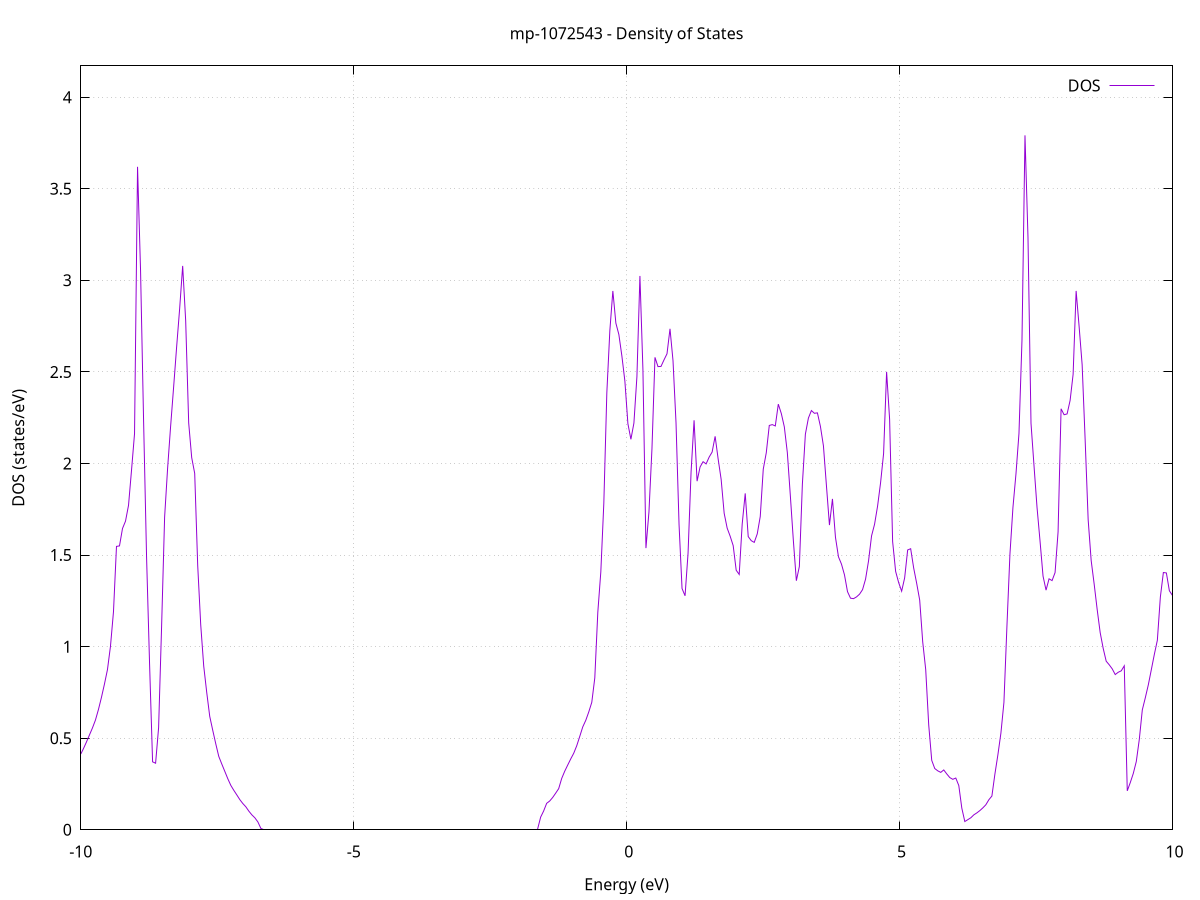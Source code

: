 set title 'mp-1072543 - Density of States'
set xlabel 'Energy (eV)'
set ylabel 'DOS (states/eV)'
set grid
set xrange [-10:10]
set yrange [0:4.171]
set xzeroaxis lt -1
set terminal png size 800,600
set output 'mp-1072543_dos_gnuplot.png'
plot '-' using 1:2 with lines title 'DOS'
-49.081400 0.000000
-49.026300 0.000000
-48.971200 0.000000
-48.916100 0.000000
-48.861000 0.000000
-48.805900 0.000000
-48.750800 0.000000
-48.695700 0.000000
-48.640600 0.000000
-48.585400 0.000000
-48.530300 0.000000
-48.475200 0.000000
-48.420100 0.000000
-48.365000 0.000000
-48.309900 0.000000
-48.254800 0.000000
-48.199700 0.000000
-48.144600 0.000000
-48.089400 0.000000
-48.034300 0.000000
-47.979200 0.000000
-47.924100 0.000000
-47.869000 0.000000
-47.813900 0.000000
-47.758800 0.000000
-47.703700 0.000000
-47.648500 0.000000
-47.593400 0.000000
-47.538300 0.000000
-47.483200 0.000000
-47.428100 0.000000
-47.373000 0.000000
-47.317900 0.000000
-47.262800 0.000000
-47.207700 0.000000
-47.152500 0.000000
-47.097400 0.000000
-47.042300 0.000000
-46.987200 0.000000
-46.932100 0.000000
-46.877000 0.000000
-46.821900 0.000000
-46.766800 0.000000
-46.711700 0.000000
-46.656500 0.000000
-46.601400 0.000000
-46.546300 0.000000
-46.491200 0.000000
-46.436100 0.000000
-46.381000 0.000000
-46.325900 0.000000
-46.270800 0.000000
-46.215700 0.000000
-46.160500 0.000000
-46.105400 0.000000
-46.050300 0.000000
-45.995200 0.000000
-45.940100 0.000000
-45.885000 0.000000
-45.829900 0.000000
-45.774800 0.000000
-45.719600 0.000000
-45.664500 0.000000
-45.609400 0.000000
-45.554300 0.000000
-45.499200 0.000000
-45.444100 0.000000
-45.389000 0.000000
-45.333900 0.000000
-45.278800 0.000000
-45.223600 0.000000
-45.168500 0.000000
-45.113400 0.000000
-45.058300 0.000000
-45.003200 0.000000
-44.948100 0.000000
-44.893000 0.000000
-44.837900 0.000000
-44.782800 0.000000
-44.727600 0.000000
-44.672500 0.000000
-44.617400 0.000000
-44.562300 0.000000
-44.507200 0.000000
-44.452100 0.000000
-44.397000 0.000000
-44.341900 0.000000
-44.286800 0.000000
-44.231600 0.000000
-44.176500 0.000000
-44.121400 0.000000
-44.066300 7.388000
-44.011200 0.000000
-43.956100 0.000000
-43.901000 0.000000
-43.845900 0.000000
-43.790700 0.000000
-43.735600 0.000000
-43.680500 0.000000
-43.625400 0.000000
-43.570300 0.000000
-43.515200 0.000000
-43.460100 0.000000
-43.405000 0.000000
-43.349900 0.000000
-43.294700 0.000000
-43.239600 0.000000
-43.184500 0.000000
-43.129400 0.000000
-43.074300 0.000000
-43.019200 0.000000
-42.964100 0.000000
-42.909000 0.000000
-42.853900 0.000000
-42.798700 0.000000
-42.743600 0.000000
-42.688500 0.000000
-42.633400 0.000000
-42.578300 0.000000
-42.523200 0.000000
-42.468100 0.000000
-42.413000 0.000000
-42.357800 0.000000
-42.302700 0.000000
-42.247600 0.000000
-42.192500 0.000000
-42.137400 0.000000
-42.082300 0.000000
-42.027200 0.000000
-41.972100 0.000000
-41.917000 0.000000
-41.861800 0.000000
-41.806700 0.000000
-41.751600 0.000000
-41.696500 0.000000
-41.641400 0.000000
-41.586300 0.000000
-41.531200 0.000000
-41.476100 0.000000
-41.421000 0.000000
-41.365800 0.000000
-41.310700 0.000000
-41.255600 0.000000
-41.200500 0.000000
-41.145400 0.000000
-41.090300 0.000000
-41.035200 0.000000
-40.980100 0.000000
-40.925000 0.000000
-40.869800 0.000000
-40.814700 0.000000
-40.759600 0.000000
-40.704500 0.000000
-40.649400 0.000000
-40.594300 0.000000
-40.539200 0.000000
-40.484100 0.000000
-40.428900 0.000000
-40.373800 0.000000
-40.318700 0.000000
-40.263600 0.000000
-40.208500 0.000000
-40.153400 0.000000
-40.098300 0.000000
-40.043200 0.000000
-39.988100 0.000000
-39.932900 0.000000
-39.877800 0.000000
-39.822700 0.000000
-39.767600 0.000000
-39.712500 0.000000
-39.657400 0.000000
-39.602300 0.000000
-39.547200 0.000000
-39.492100 0.000000
-39.436900 0.000000
-39.381800 0.000000
-39.326700 0.000000
-39.271600 0.000000
-39.216500 0.000000
-39.161400 0.000000
-39.106300 0.000000
-39.051200 0.000000
-38.996100 0.000000
-38.940900 0.000000
-38.885800 0.000000
-38.830700 0.000000
-38.775600 0.000000
-38.720500 0.000000
-38.665400 0.000000
-38.610300 0.000000
-38.555200 0.000000
-38.500000 0.000000
-38.444900 0.000000
-38.389800 0.000000
-38.334700 0.000000
-38.279600 0.000000
-38.224500 0.000000
-38.169400 0.000000
-38.114300 0.000000
-38.059200 0.000000
-38.004000 0.000000
-37.948900 0.000000
-37.893800 0.000000
-37.838700 0.000000
-37.783600 0.000000
-37.728500 0.000000
-37.673400 0.000000
-37.618300 0.000000
-37.563200 0.000000
-37.508000 0.000000
-37.452900 0.000000
-37.397800 0.000000
-37.342700 0.000000
-37.287600 0.000000
-37.232500 0.000000
-37.177400 0.000000
-37.122300 0.000000
-37.067100 0.000000
-37.012000 0.000000
-36.956900 0.000000
-36.901800 0.000000
-36.846700 0.000000
-36.791600 0.000000
-36.736500 0.000000
-36.681400 0.000000
-36.626300 0.000000
-36.571100 0.000000
-36.516000 0.000000
-36.460900 0.000000
-36.405800 0.000000
-36.350700 0.000000
-36.295600 0.000000
-36.240500 0.000000
-36.185400 0.000000
-36.130300 0.000000
-36.075100 0.000000
-36.020000 0.000000
-35.964900 0.000000
-35.909800 0.000000
-35.854700 0.000000
-35.799600 0.000000
-35.744500 0.000000
-35.689400 0.000000
-35.634300 0.000000
-35.579100 0.000000
-35.524000 0.000000
-35.468900 0.000000
-35.413800 0.000000
-35.358700 0.000000
-35.303600 0.000000
-35.248500 0.000000
-35.193400 0.000000
-35.138200 0.000000
-35.083100 0.000000
-35.028000 0.000000
-34.972900 0.000000
-34.917800 0.000000
-34.862700 0.000000
-34.807600 0.000000
-34.752500 0.000000
-34.697400 0.000000
-34.642200 0.000000
-34.587100 0.000000
-34.532000 0.000000
-34.476900 0.000000
-34.421800 0.000000
-34.366700 0.000000
-34.311600 0.000000
-34.256500 0.000000
-34.201400 0.000000
-34.146200 0.000000
-34.091100 0.000000
-34.036000 0.000000
-33.980900 0.000000
-33.925800 0.000000
-33.870700 0.000000
-33.815600 0.000000
-33.760500 0.000000
-33.705400 0.000000
-33.650200 0.000000
-33.595100 0.000000
-33.540000 0.000000
-33.484900 0.000000
-33.429800 0.000000
-33.374700 0.000000
-33.319600 0.000000
-33.264500 0.000000
-33.209300 0.000000
-33.154200 0.000000
-33.099100 0.000000
-33.044000 0.000000
-32.988900 0.000000
-32.933800 0.000000
-32.878700 0.000000
-32.823600 0.000000
-32.768500 0.000000
-32.713300 0.000000
-32.658200 0.000000
-32.603100 0.000000
-32.548000 0.000000
-32.492900 0.000000
-32.437800 0.000000
-32.382700 0.000000
-32.327600 0.000000
-32.272500 0.000000
-32.217300 0.000000
-32.162200 0.000000
-32.107100 0.000000
-32.052000 0.000000
-31.996900 0.000000
-31.941800 0.000000
-31.886700 0.000000
-31.831600 0.000000
-31.776400 0.000000
-31.721300 0.000000
-31.666200 0.000000
-31.611100 0.000000
-31.556000 0.000000
-31.500900 0.000000
-31.445800 0.000000
-31.390700 0.000000
-31.335600 0.000000
-31.280400 0.000000
-31.225300 0.000000
-31.170200 0.000000
-31.115100 0.000000
-31.060000 0.000000
-31.004900 0.000000
-30.949800 0.000000
-30.894700 0.000000
-30.839600 0.000000
-30.784400 0.000000
-30.729300 0.000000
-30.674200 0.000000
-30.619100 0.000000
-30.564000 0.000000
-30.508900 0.000000
-30.453800 0.000000
-30.398700 0.000000
-30.343600 0.000000
-30.288400 0.000000
-30.233300 0.000000
-30.178200 0.000000
-30.123100 0.000000
-30.068000 0.000000
-30.012900 0.000000
-29.957800 0.000000
-29.902700 0.000000
-29.847500 0.000000
-29.792400 0.000000
-29.737300 0.000000
-29.682200 0.000000
-29.627100 0.000000
-29.572000 0.000000
-29.516900 0.000000
-29.461800 0.000000
-29.406700 0.000000
-29.351500 0.000000
-29.296400 0.000000
-29.241300 0.000000
-29.186200 0.000000
-29.131100 0.000000
-29.076000 0.000000
-29.020900 0.000000
-28.965800 0.000000
-28.910700 0.000000
-28.855500 0.000000
-28.800400 0.000000
-28.745300 0.000000
-28.690200 0.000000
-28.635100 0.000000
-28.580000 0.000000
-28.524900 0.000000
-28.469800 0.000000
-28.414600 0.000000
-28.359500 0.000000
-28.304400 0.000000
-28.249300 0.000000
-28.194200 0.000000
-28.139100 0.000000
-28.084000 0.000000
-28.028900 0.000000
-27.973800 0.000000
-27.918600 0.000000
-27.863500 0.000000
-27.808400 0.000000
-27.753300 0.000000
-27.698200 0.000000
-27.643100 0.000000
-27.588000 0.000000
-27.532900 0.000000
-27.477800 0.000000
-27.422600 0.000000
-27.367500 0.000000
-27.312400 0.000000
-27.257300 0.000000
-27.202200 0.000000
-27.147100 0.000000
-27.092000 0.000000
-27.036900 0.000000
-26.981800 0.000000
-26.926600 0.000000
-26.871500 0.000000
-26.816400 0.000000
-26.761300 0.000000
-26.706200 0.000000
-26.651100 0.000000
-26.596000 0.000000
-26.540900 0.000000
-26.485700 0.000000
-26.430600 0.000000
-26.375500 0.000000
-26.320400 0.000000
-26.265300 0.000000
-26.210200 0.000000
-26.155100 0.000000
-26.100000 0.000000
-26.044900 0.000000
-25.989700 0.000000
-25.934600 0.000000
-25.879500 0.000000
-25.824400 0.000000
-25.769300 0.000000
-25.714200 0.000000
-25.659100 0.000000
-25.604000 0.000000
-25.548900 0.000000
-25.493700 0.000000
-25.438600 0.000000
-25.383500 0.000000
-25.328400 0.000000
-25.273300 0.000000
-25.218200 0.000000
-25.163100 0.000000
-25.108000 0.000000
-25.052900 0.000000
-24.997700 0.000000
-24.942600 0.000000
-24.887500 0.000000
-24.832400 0.000000
-24.777300 0.000000
-24.722200 0.000000
-24.667100 0.000000
-24.612000 0.000000
-24.556800 0.000000
-24.501700 0.000000
-24.446600 0.000000
-24.391500 0.000000
-24.336400 0.000000
-24.281300 0.000000
-24.226200 0.000000
-24.171100 0.000000
-24.116000 0.000000
-24.060800 0.000000
-24.005700 0.000000
-23.950600 0.000000
-23.895500 0.000000
-23.840400 0.000000
-23.785300 0.000000
-23.730200 0.000000
-23.675100 0.000000
-23.620000 0.000000
-23.564800 0.000000
-23.509700 0.000000
-23.454600 0.000000
-23.399500 0.000000
-23.344400 0.000000
-23.289300 0.000000
-23.234200 0.000000
-23.179100 0.000000
-23.123900 0.000000
-23.068800 0.000000
-23.013700 0.000000
-22.958600 0.000000
-22.903500 0.000000
-22.848400 0.000000
-22.793300 0.000000
-22.738200 0.000000
-22.683100 0.000000
-22.627900 0.000000
-22.572800 0.000000
-22.517700 0.000000
-22.462600 9.758400
-22.407500 12.719800
-22.352400 7.199900
-22.297300 9.758100
-22.242200 9.653900
-22.187100 13.351200
-22.131900 42.294900
-22.076800 14.031900
-22.021700 0.000000
-21.966600 0.000000
-21.911500 0.000000
-21.856400 0.000000
-21.801300 0.000000
-21.746200 0.000000
-21.691100 0.000000
-21.635900 0.000000
-21.580800 0.000000
-21.525700 0.000000
-21.470600 0.000000
-21.415500 0.000000
-21.360400 0.000000
-21.305300 0.000000
-21.250200 0.000000
-21.195000 0.000000
-21.139900 0.000000
-21.084800 0.000000
-21.029700 0.000000
-20.974600 0.000000
-20.919500 0.000000
-20.864400 0.000000
-20.809300 0.000000
-20.754200 0.000000
-20.699000 0.000000
-20.643900 0.000000
-20.588800 0.000000
-20.533700 0.000000
-20.478600 0.000000
-20.423500 0.000000
-20.368400 0.000000
-20.313300 0.000000
-20.258200 0.000000
-20.203000 0.000000
-20.147900 0.000000
-20.092800 0.000000
-20.037700 0.000000
-19.982600 0.000000
-19.927500 0.000000
-19.872400 0.000000
-19.817300 0.000000
-19.762200 0.000000
-19.707000 0.000000
-19.651900 0.000000
-19.596800 0.000000
-19.541700 0.000000
-19.486600 0.000000
-19.431500 0.000000
-19.376400 0.000000
-19.321300 0.000000
-19.266100 0.000000
-19.211000 0.000000
-19.155900 0.000000
-19.100800 0.000000
-19.045700 0.000000
-18.990600 0.000000
-18.935500 0.000000
-18.880400 0.000000
-18.825300 0.000000
-18.770100 0.000000
-18.715000 0.000000
-18.659900 0.000000
-18.604800 0.000000
-18.549700 0.000000
-18.494600 0.000000
-18.439500 0.000000
-18.384400 0.000000
-18.329300 0.000000
-18.274100 0.000000
-18.219000 0.000000
-18.163900 0.000000
-18.108800 0.000000
-18.053700 0.000000
-17.998600 0.000000
-17.943500 0.000000
-17.888400 0.000000
-17.833200 0.000000
-17.778100 0.000000
-17.723000 0.000000
-17.667900 0.000000
-17.612800 0.000000
-17.557700 0.000000
-17.502600 0.000000
-17.447500 0.000000
-17.392400 0.000000
-17.337200 0.000000
-17.282100 0.000000
-17.227000 0.000000
-17.171900 0.000000
-17.116800 0.000000
-17.061700 0.000000
-17.006600 0.000000
-16.951500 0.000000
-16.896400 0.000000
-16.841200 0.000000
-16.786100 0.000000
-16.731000 0.000000
-16.675900 0.000000
-16.620800 0.000000
-16.565700 0.000000
-16.510600 0.000000
-16.455500 0.000000
-16.400400 0.000000
-16.345200 0.000000
-16.290100 0.000000
-16.235000 0.000000
-16.179900 0.000000
-16.124800 0.000000
-16.069700 0.000000
-16.014600 0.000000
-15.959500 0.000000
-15.904300 0.000000
-15.849200 0.000000
-15.794100 0.000000
-15.739000 0.000000
-15.683900 0.000000
-15.628800 0.000000
-15.573700 0.000000
-15.518600 0.000000
-15.463500 0.000000
-15.408300 0.000000
-15.353200 0.000000
-15.298100 0.000000
-15.243000 0.000000
-15.187900 0.000000
-15.132800 0.000000
-15.077700 0.000000
-15.022600 0.000000
-14.967500 0.000000
-14.912300 0.000000
-14.857200 0.000000
-14.802100 0.000000
-14.747000 0.000000
-14.691900 0.000000
-14.636800 0.000000
-14.581700 0.000000
-14.526600 0.000000
-14.471500 0.000000
-14.416300 0.000000
-14.361200 0.000000
-14.306100 0.000000
-14.251000 0.000000
-14.195900 0.000000
-14.140800 0.000000
-14.085700 0.000000
-14.030600 0.000000
-13.975400 0.000000
-13.920300 0.000000
-13.865200 0.000000
-13.810100 0.000000
-13.755000 0.000000
-13.699900 0.000000
-13.644800 0.000000
-13.589700 0.000000
-13.534600 0.000000
-13.479400 0.000000
-13.424300 0.000000
-13.369200 0.000000
-13.314100 0.000000
-13.259000 0.000000
-13.203900 0.000000
-13.148800 0.000000
-13.093700 0.000000
-13.038600 0.000000
-12.983400 0.000000
-12.928300 0.000000
-12.873200 0.000000
-12.818100 0.000000
-12.763000 0.000000
-12.707900 0.000000
-12.652800 0.000000
-12.597700 0.000000
-12.542500 0.000000
-12.487400 0.000000
-12.432300 0.000000
-12.377200 0.000000
-12.322100 0.000000
-12.267000 0.000000
-12.211900 0.000000
-12.156800 0.000000
-12.101700 0.000000
-12.046500 0.000000
-11.991400 0.000000
-11.936300 0.000000
-11.881200 0.000000
-11.826100 0.000000
-11.771000 0.000000
-11.715900 0.000000
-11.660800 0.000000
-11.605700 0.000000
-11.550500 0.000000
-11.495400 0.000000
-11.440300 0.000000
-11.385200 0.000000
-11.330100 0.000000
-11.275000 0.000000
-11.219900 0.000000
-11.164800 0.000000
-11.109700 0.000000
-11.054500 0.000000
-10.999400 0.000000
-10.944300 0.000000
-10.889200 0.000000
-10.834100 0.008800
-10.779000 0.076500
-10.723900 0.096200
-10.668800 0.132400
-10.613600 0.148700
-10.558500 0.170900
-10.503400 0.195000
-10.448300 0.218100
-10.393200 0.238900
-10.338100 0.258900
-10.283000 0.280300
-10.227900 0.305100
-10.172800 0.331800
-10.117600 0.357200
-10.062500 0.382200
-10.007400 0.409200
-9.952300 0.442300
-9.897200 0.478600
-9.842100 0.517100
-9.787000 0.555500
-9.731900 0.598700
-9.676800 0.656400
-9.621600 0.722800
-9.566500 0.795600
-9.511400 0.874700
-9.456300 1.001800
-9.401200 1.190200
-9.346100 1.547300
-9.291000 1.550000
-9.235900 1.645100
-9.180800 1.685100
-9.125600 1.771600
-9.070500 1.963600
-9.015400 2.162900
-8.960300 3.620000
-8.905200 3.054500
-8.850100 2.240100
-8.795000 1.488800
-8.739900 0.904600
-8.684700 0.371000
-8.629600 0.363400
-8.574500 0.557600
-8.519400 1.112700
-8.464300 1.707200
-8.409200 1.975600
-8.354100 2.204100
-8.299000 2.418300
-8.243900 2.637400
-8.188700 2.846300
-8.133600 3.079000
-8.078500 2.779600
-8.023400 2.221600
-7.968300 2.032200
-7.913200 1.946000
-7.858100 1.443200
-7.803000 1.119600
-7.747900 0.893800
-7.692700 0.749400
-7.637600 0.619100
-7.582500 0.542900
-7.527400 0.469700
-7.472300 0.400700
-7.417200 0.359200
-7.362100 0.319200
-7.307000 0.278900
-7.251800 0.242500
-7.196700 0.215400
-7.141600 0.190300
-7.086500 0.164600
-7.031400 0.143300
-6.976300 0.125400
-6.921200 0.101700
-6.866100 0.081500
-6.811000 0.065400
-6.755800 0.042800
-6.700700 0.007200
-6.645600 0.000000
-6.590500 0.000000
-6.535400 0.000000
-6.480300 0.000000
-6.425200 0.000000
-6.370100 0.000000
-6.315000 0.000000
-6.259800 0.000000
-6.204700 0.000000
-6.149600 0.000000
-6.094500 0.000000
-6.039400 0.000000
-5.984300 0.000000
-5.929200 0.000000
-5.874100 0.000000
-5.819000 0.000000
-5.763800 0.000000
-5.708700 0.000000
-5.653600 0.000000
-5.598500 0.000000
-5.543400 0.000000
-5.488300 0.000000
-5.433200 0.000000
-5.378100 0.000000
-5.322900 0.000000
-5.267800 0.000000
-5.212700 0.000000
-5.157600 0.000000
-5.102500 0.000000
-5.047400 0.000000
-4.992300 0.000000
-4.937200 0.000000
-4.882100 0.000000
-4.826900 0.000000
-4.771800 0.000000
-4.716700 0.000000
-4.661600 0.000000
-4.606500 0.000000
-4.551400 0.000000
-4.496300 0.000000
-4.441200 0.000000
-4.386100 0.000000
-4.330900 0.000000
-4.275800 0.000000
-4.220700 0.000000
-4.165600 0.000000
-4.110500 0.000000
-4.055400 0.000000
-4.000300 0.000000
-3.945200 0.000000
-3.890100 0.000000
-3.834900 0.000000
-3.779800 0.000000
-3.724700 0.000000
-3.669600 0.000000
-3.614500 0.000000
-3.559400 0.000000
-3.504300 0.000000
-3.449200 0.000000
-3.394000 0.000000
-3.338900 0.000000
-3.283800 0.000000
-3.228700 0.000000
-3.173600 0.000000
-3.118500 0.000000
-3.063400 0.000000
-3.008300 0.000000
-2.953200 0.000000
-2.898000 0.000000
-2.842900 0.000000
-2.787800 0.000000
-2.732700 0.000000
-2.677600 0.000000
-2.622500 0.000000
-2.567400 0.000000
-2.512300 0.000000
-2.457200 0.000000
-2.402000 0.000000
-2.346900 0.000000
-2.291800 0.000000
-2.236700 0.000000
-2.181600 0.000000
-2.126500 0.000000
-2.071400 0.000000
-2.016300 0.000000
-1.961100 0.000000
-1.906000 0.000000
-1.850900 0.000000
-1.795800 0.000000
-1.740700 0.000000
-1.685600 0.000000
-1.630500 0.000000
-1.575400 0.069100
-1.520300 0.102800
-1.465100 0.144500
-1.410000 0.157000
-1.354900 0.176400
-1.299800 0.200100
-1.244700 0.224700
-1.189600 0.280500
-1.134500 0.319700
-1.079400 0.353600
-1.024300 0.386900
-0.969100 0.418100
-0.914000 0.459000
-0.858900 0.510000
-0.803800 0.561800
-0.748700 0.597600
-0.693600 0.643600
-0.638500 0.696100
-0.583400 0.829400
-0.528300 1.187100
-0.473100 1.408600
-0.418000 1.783800
-0.362900 2.386800
-0.307800 2.725000
-0.252700 2.942100
-0.197600 2.766700
-0.142500 2.704200
-0.087400 2.587300
-0.032200 2.449200
0.022900 2.217400
0.078000 2.131900
0.133100 2.220700
0.188200 2.474000
0.243300 3.023900
0.298400 2.510900
0.353500 1.537900
0.408600 1.735100
0.463800 2.080700
0.518900 2.579500
0.574000 2.529000
0.629100 2.529900
0.684200 2.565500
0.739300 2.599000
0.794400 2.735300
0.849500 2.560700
0.904600 2.221800
0.959800 1.668100
1.014900 1.317300
1.070000 1.277500
1.125100 1.510100
1.180200 1.953300
1.235300 2.235900
1.290400 1.903400
1.345500 1.981100
1.400600 2.009800
1.455800 1.997600
1.510900 2.034500
1.566000 2.062400
1.621100 2.148300
1.676200 2.024700
1.731300 1.913300
1.786400 1.728400
1.841500 1.647100
1.896700 1.602700
1.951800 1.551600
2.006900 1.417100
2.062000 1.394100
2.117100 1.669800
2.172200 1.836700
2.227300 1.600800
2.282400 1.578600
2.337500 1.569200
2.392700 1.615700
2.447800 1.710600
2.502900 1.969100
2.558000 2.058400
2.613100 2.207700
2.668200 2.212200
2.723300 2.204900
2.778400 2.324100
2.833500 2.272800
2.888700 2.199900
2.943800 2.059500
2.998900 1.824100
3.054000 1.580100
3.109100 1.359900
3.164200 1.437700
3.219300 1.886700
3.274400 2.159900
3.329600 2.247800
3.384700 2.289000
3.439800 2.274100
3.494900 2.276400
3.550000 2.202400
3.605100 2.096300
3.660200 1.879000
3.715300 1.663700
3.770400 1.806700
3.825600 1.597000
3.880700 1.490400
3.935800 1.450400
3.990900 1.391700
4.046000 1.300200
4.101100 1.264500
4.156200 1.261900
4.211300 1.271500
4.266400 1.286300
4.321600 1.311000
4.376700 1.368400
4.431800 1.468800
4.486900 1.604800
4.542000 1.668400
4.597100 1.767200
4.652200 1.895500
4.707300 2.054200
4.762400 2.500200
4.817600 2.241500
4.872700 1.573900
4.927800 1.410700
4.982900 1.349900
5.038000 1.302700
5.093100 1.375500
5.148200 1.527800
5.203300 1.534600
5.258500 1.429100
5.313600 1.345400
5.368700 1.254000
5.423800 1.026500
5.478900 0.874500
5.534000 0.572300
5.589100 0.379200
5.644200 0.334600
5.699300 0.321900
5.754500 0.313400
5.809600 0.326700
5.864700 0.304900
5.919800 0.285100
5.974900 0.275500
6.030000 0.282500
6.085100 0.241300
6.140200 0.118200
6.195300 0.045000
6.250500 0.055300
6.305600 0.065600
6.360700 0.081600
6.415800 0.092200
6.470900 0.104800
6.526000 0.119700
6.581100 0.136800
6.636200 0.164200
6.691300 0.184100
6.746500 0.303900
6.801600 0.410300
6.856700 0.528200
6.911800 0.695200
6.966900 1.111600
7.022000 1.505000
7.077100 1.760300
7.132200 1.942300
7.187400 2.164000
7.242500 2.672300
7.297600 3.791600
7.352700 3.234100
7.407800 2.219500
7.462900 1.987900
7.518000 1.760700
7.573100 1.577200
7.628200 1.385200
7.683400 1.308400
7.738500 1.370200
7.793600 1.360600
7.848700 1.404300
7.903800 1.626600
7.958900 2.298700
8.014000 2.266200
8.069100 2.270600
8.124200 2.344100
8.179400 2.486700
8.234500 2.942200
8.289600 2.747100
8.344700 2.539100
8.399800 2.129000
8.454900 1.693200
8.510000 1.470500
8.565100 1.341200
8.620300 1.202300
8.675400 1.076200
8.730500 0.990200
8.785600 0.920300
8.840700 0.900900
8.895800 0.878700
8.950900 0.847500
9.006000 0.860100
9.061100 0.867800
9.116300 0.895200
9.171400 0.212600
9.226500 0.257600
9.281600 0.307400
9.336700 0.372600
9.391800 0.493400
9.446900 0.654500
9.502000 0.720800
9.557100 0.791400
9.612300 0.874300
9.667400 0.957700
9.722500 1.034900
9.777600 1.270700
9.832700 1.404600
9.887800 1.402400
9.942900 1.304900
9.998000 1.280200
10.053100 1.250900
10.108300 1.220700
10.163400 1.187000
10.218500 1.164500
10.273600 1.307100
10.328700 1.394300
10.383800 1.517100
10.438900 1.655600
10.494000 1.730300
10.549200 1.805700
10.604300 1.865100
10.659400 2.015600
10.714500 2.012500
10.769600 1.779700
10.824700 1.717500
10.879800 1.674700
10.934900 1.717000
10.990000 1.645500
11.045200 1.654200
11.100300 1.738200
11.155400 1.797600
11.210500 1.828900
11.265600 1.865100
11.320700 1.935500
11.375800 2.029900
11.430900 2.084600
11.486000 2.207200
11.541200 2.292600
11.596300 2.478800
11.651400 2.728100
11.706500 2.784200
11.761600 3.151000
11.816700 3.388900
11.871800 3.444900
11.926900 3.553300
11.982000 3.111100
12.037200 2.650700
12.092300 2.373000
12.147400 2.364400
12.202500 1.980000
12.257600 1.716900
12.312700 1.783400
12.367800 1.641200
12.422900 1.655600
12.478100 1.508400
12.533200 0.922600
12.588300 0.752500
12.643400 0.613600
12.698500 0.606300
12.753600 0.624800
12.808700 0.371200
12.863800 0.156600
12.918900 0.053800
12.974100 0.158800
13.029200 0.382600
13.084300 0.301200
13.139400 0.224900
13.194500 0.227800
13.249600 0.260000
13.304700 0.305700
13.359800 0.336400
13.414900 0.376300
13.470100 0.423700
13.525200 0.469100
13.580300 0.516800
13.635400 0.589000
13.690500 0.700900
13.745600 0.855700
13.800700 0.937400
13.855800 1.040400
13.911000 1.007200
13.966100 0.958300
14.021200 0.984800
14.076300 1.023200
14.131400 0.961100
14.186500 0.939600
14.241600 0.890100
14.296700 0.862400
14.351800 0.823200
14.407000 0.811100
14.462100 0.808000
14.517200 0.802800
14.572300 0.792300
14.627400 0.780700
14.682500 0.777500
14.737600 0.778200
14.792700 0.777800
14.847800 0.773100
14.903000 0.769300
14.958100 0.762500
15.013200 0.757400
15.068300 0.756100
15.123400 0.751100
15.178500 0.739300
15.233600 0.728000
15.288700 0.700500
15.343800 0.637900
15.399000 0.552300
15.454100 0.458600
15.509200 0.426000
15.564300 0.397800
15.619400 0.370600
15.674500 0.348800
15.729600 0.327200
15.784700 0.310500
15.839900 0.269500
15.895000 0.253500
15.950100 0.238100
16.005200 0.224400
16.060300 0.210600
16.115400 0.198600
16.170500 0.197900
16.225600 0.225700
16.280700 0.237900
16.335900 0.212900
16.391000 0.219300
16.446100 0.217200
16.501200 0.223200
16.556300 0.206900
16.611400 0.209200
16.666500 0.240200
16.721600 0.184500
16.776700 0.182200
16.831900 0.200500
16.887000 0.229900
16.942100 0.286000
16.997200 0.615400
17.052300 0.948200
17.107400 0.840000
17.162500 0.799800
17.217600 0.852100
17.272700 0.870100
17.327900 0.862200
17.383000 0.921300
17.438100 0.964000
17.493200 1.028000
17.548300 1.069200
17.603400 1.135600
17.658500 1.223200
17.713600 1.357400
17.768800 1.539300
17.823900 1.902900
17.879000 2.010900
17.934100 2.144900
17.989200 2.175300
18.044300 1.959100
18.099400 1.852500
18.154500 1.738000
18.209600 1.538000
18.264800 1.386900
18.319900 1.160900
18.375000 1.014700
18.430100 0.998600
18.485200 0.903800
18.540300 0.843500
18.595400 0.739000
18.650500 0.605800
18.705600 0.612700
18.760800 0.588600
18.815900 0.591500
18.871000 0.603600
18.926100 0.618200
18.981200 0.628600
19.036300 0.662800
19.091400 0.697200
19.146500 0.736000
19.201700 0.780700
19.256800 0.899600
19.311900 1.035300
19.367000 1.117900
19.422100 1.139000
19.477200 1.160900
19.532300 1.209500
19.587400 1.270900
19.642500 1.312300
19.697700 1.374200
19.752800 1.408600
19.807900 1.438300
19.863000 1.489100
19.918100 1.594100
19.973200 1.750300
20.028300 1.731100
20.083400 1.700200
20.138500 1.716000
20.193700 1.710000
20.248800 1.695100
20.303900 1.696900
20.359000 1.662300
20.414100 1.636900
20.469200 1.612700
20.524300 1.558400
20.579400 1.483500
20.634500 1.346800
20.689700 1.291500
20.744800 1.252000
20.799900 1.240700
20.855000 1.294700
20.910100 1.198600
20.965200 1.058700
21.020300 1.163200
21.075400 1.210000
21.130600 1.181400
21.185700 1.145700
21.240800 1.104500
21.295900 1.087600
21.351000 1.085100
21.406100 1.098400
21.461200 1.113600
21.516300 1.125100
21.571400 1.159100
21.626600 1.203000
21.681700 1.134100
21.736800 1.145900
21.791900 1.183800
21.847000 1.222500
21.902100 1.240400
21.957200 1.250600
22.012300 1.263000
22.067400 1.269900
22.122600 1.289400
22.177700 1.292800
22.232800 1.328600
22.287900 1.517400
22.343000 1.660600
22.398100 1.553700
22.453200 1.538000
22.508300 1.431700
22.563400 1.307900
22.618600 1.355100
22.673700 1.388600
22.728800 1.417300
22.783900 1.432800
22.839000 1.432100
22.894100 1.413400
22.949200 1.377800
23.004300 1.322900
23.059500 1.272100
23.114600 1.299300
23.169700 1.241100
23.224800 1.183900
23.279900 1.130700
23.335000 1.093600
23.390100 1.086300
23.445200 1.102100
23.500300 1.126100
23.555500 1.151200
23.610600 1.215500
23.665700 1.271100
23.720800 1.377500
23.775900 1.500300
23.831000 1.574600
23.886100 1.730400
23.941200 2.159800
23.996300 2.237600
24.051500 2.106900
24.106600 1.886100
24.161700 1.560800
24.216800 1.435500
24.271900 1.335100
24.327000 1.375200
24.382100 1.577100
24.437200 1.644400
24.492400 1.673100
24.547500 1.729600
24.602600 1.697500
24.657700 1.646800
24.712800 1.623200
24.767900 1.642600
24.823000 1.647100
24.878100 1.660300
24.933200 1.713100
24.988400 1.707700
25.043500 1.672100
25.098600 1.630300
25.153700 1.609500
25.208800 1.601500
25.263900 1.601300
25.319000 1.546800
25.374100 1.558600
25.429200 1.572500
25.484400 1.594800
25.539500 1.547600
25.594600 1.552900
25.649700 1.550100
25.704800 1.477000
25.759900 1.395400
25.815000 1.344900
25.870100 1.358500
25.925200 1.215900
25.980400 1.145200
26.035500 1.093100
26.090600 1.060700
26.145700 1.020400
26.200800 0.962000
26.255900 0.917700
26.311000 0.869000
26.366100 0.828100
26.421300 0.787800
26.476400 0.781300
26.531500 0.777700
26.586600 0.775900
26.641700 0.779800
26.696800 0.794600
26.751900 0.785300
26.807000 0.780200
26.862100 0.776400
26.917300 0.784100
26.972400 0.801400
27.027500 0.815600
27.082600 0.838300
27.137700 0.851400
27.192800 0.864000
27.247900 0.867900
27.303000 0.872600
27.358100 0.877100
27.413300 0.884900
27.468400 0.897600
27.523500 0.914500
27.578600 1.234900
27.633700 1.247400
27.688800 1.228800
27.743900 1.201700
27.799000 1.250500
27.854100 1.259900
27.909300 1.214800
27.964400 1.190800
28.019500 1.192700
28.074600 1.207200
28.129700 1.217500
28.184800 1.214800
28.239900 1.205800
28.295000 1.201300
28.350200 1.215900
28.405300 1.293400
28.460400 1.328300
28.515500 1.370700
28.570600 1.284600
28.625700 1.244400
28.680800 1.241200
28.735900 1.280900
28.791000 1.380700
28.846200 1.501600
28.901300 1.584000
28.956400 1.630900
29.011500 1.600500
29.066600 1.527700
29.121700 1.484100
29.176800 1.533800
29.231900 1.669000
29.287000 1.927000
29.342200 2.199900
29.397300 2.325000
29.452400 2.323900
29.507500 2.294600
29.562600 2.489700
29.617700 2.212400
29.672800 2.203100
29.727900 2.005600
29.783100 1.861200
29.838200 1.707100
29.893300 1.501600
29.948400 1.380500
30.003500 1.298800
30.058600 1.237700
30.113700 1.390600
30.168800 1.481600
30.223900 1.659900
30.279100 1.855000
30.334200 2.063400
30.389300 2.120800
30.444400 2.140100
30.499500 2.057800
30.554600 2.134600
30.609700 1.959600
30.664800 1.765600
30.719900 1.716800
30.775100 1.806900
30.830200 1.773600
30.885300 1.750300
30.940400 1.723000
30.995500 1.772700
31.050600 1.796500
31.105700 1.849200
31.160800 1.917800
31.215900 1.969200
31.271100 1.925300
31.326200 1.865300
31.381300 1.731500
31.436400 1.654600
31.491500 1.532700
31.546600 1.448700
31.601700 1.444200
31.656800 1.489100
31.712000 1.435700
31.767100 1.472900
31.822200 1.657200
31.877300 1.657800
31.932400 1.612800
31.987500 1.607100
32.042600 1.619100
32.097700 1.640700
32.152800 1.579200
32.208000 1.542300
32.263100 1.553900
32.318200 1.629400
32.373300 1.841900
32.428400 2.313600
32.483500 2.420000
32.538600 2.417500
32.593700 2.379400
32.648800 2.292200
32.704000 2.538700
32.759100 2.627300
32.814200 2.363300
32.869300 2.089400
32.924400 1.853100
32.979500 1.520400
33.034600 1.293800
33.089700 1.114100
33.144800 0.915600
33.200000 0.958600
33.255100 0.973600
33.310200 1.000700
33.365300 1.033800
33.420400 1.100600
33.475500 1.188800
33.530600 1.232600
33.585700 1.230600
33.640900 1.076900
33.696000 0.900300
33.751100 0.782500
33.806200 0.745800
33.861300 0.730100
33.916400 0.655900
33.971500 0.645800
34.026600 0.654700
34.081700 0.666600
34.136900 0.666300
34.192000 0.689900
34.247100 0.739800
34.302200 0.803900
34.357300 0.865300
34.412400 0.949200
34.467500 1.029100
34.522600 1.079500
34.577700 1.141300
34.632900 1.188500
34.688000 1.209100
34.743100 1.201600
34.798200 1.218000
34.853300 1.307800
34.908400 1.347100
34.963500 1.364300
35.018600 1.341300
35.073800 1.371900
35.128900 1.443800
35.184000 1.472600
35.239100 1.478000
35.294200 1.479100
35.349300 1.513700
35.404400 1.569600
35.459500 1.675800
35.514600 1.831600
35.569800 1.868500
35.624900 1.697900
35.680000 1.649100
35.735100 1.503900
35.790200 1.423000
35.845300 1.322100
35.900400 1.286300
35.955500 1.267100
36.010600 1.289000
36.065800 1.380000
36.120900 1.492700
36.176000 1.618400
36.231100 1.759700
36.286200 1.866500
36.341300 1.907600
36.396400 1.977300
36.451500 1.954000
36.506600 1.855400
36.561800 1.852400
36.616900 1.829900
36.672000 1.808500
36.727100 2.006900
36.782200 1.828600
36.837300 1.806100
36.892400 1.732100
36.947500 1.756000
37.002700 1.648500
37.057800 1.375700
37.112900 1.281600
37.168000 1.301600
37.223100 1.329200
37.278200 1.341800
37.333300 1.392800
37.388400 1.636200
37.443500 1.732900
37.498700 2.028300
37.553800 2.154200
37.608900 2.209100
37.664000 2.311600
37.719100 2.431700
37.774200 2.499400
37.829300 2.509700
37.884400 2.377500
37.939500 2.319100
37.994700 2.329400
38.049800 2.504200
38.104900 2.340700
38.160000 2.225100
38.215100 2.235700
38.270200 2.139000
38.325300 2.001400
38.380400 1.861800
38.435500 1.673600
38.490700 1.545100
38.545800 1.495300
38.600900 1.454600
38.656000 1.467200
38.711100 1.616300
38.766200 1.858700
38.821300 1.978300
38.876400 1.817000
38.931600 1.719900
38.986700 1.879700
39.041800 2.081400
39.096900 2.175300
39.152000 2.238500
39.207100 2.074200
39.262200 1.753100
39.317300 1.642700
39.372400 1.577500
39.427600 1.589100
39.482700 1.490900
39.537800 1.468100
39.592900 1.508800
39.648000 1.575100
39.703100 1.503600
39.758200 1.569200
39.813300 1.582500
39.868400 1.461800
39.923600 1.448800
39.978700 1.507600
40.033800 1.528300
40.088900 1.549600
40.144000 1.585400
40.199100 1.556800
40.254200 1.558100
40.309300 1.601600
40.364500 1.458100
40.419600 1.382100
40.474700 1.357900
40.529800 1.420800
40.584900 1.479000
40.640000 1.589900
40.695100 1.715400
40.750200 1.846700
40.805300 1.997900
40.860500 2.169400
40.915600 2.135100
40.970700 2.014300
41.025800 1.925100
41.080900 1.877800
41.136000 1.899800
41.191100 1.881600
41.246200 1.863100
41.301300 1.877800
41.356500 2.000000
41.411600 2.027500
41.466700 1.953800
41.521800 1.921400
41.576900 1.941100
41.632000 1.940800
41.687100 1.959400
41.742200 1.982200
41.797300 1.911000
41.852500 1.813600
41.907600 1.733400
41.962700 1.616100
42.017800 1.576500
42.072900 1.591600
42.128000 1.690500
42.183100 1.784700
42.238200 1.845200
42.293400 1.906000
42.348500 1.952700
42.403600 1.974900
42.458700 1.877800
42.513800 1.773100
42.568900 1.681400
42.624000 1.518100
42.679100 1.455200
42.734200 1.783100
42.789400 1.664900
42.844500 1.533700
42.899600 1.425700
42.954700 1.325400
43.009800 1.276000
43.064900 1.264400
43.120000 1.296500
43.175100 1.335900
43.230200 1.405300
43.285400 1.451500
43.340500 1.585900
43.395600 1.656500
43.450700 1.766600
43.505800 1.795300
43.560900 1.808600
43.616000 1.802700
43.671100 1.803900
43.726200 1.747600
43.781400 1.714900
43.836500 1.705200
43.891600 1.755600
43.946700 1.765300
44.001800 1.810900
44.056900 1.852100
44.112000 1.961200
44.167100 1.962800
44.222300 1.925200
44.277400 1.999200
44.332500 1.849600
44.387600 1.697800
44.442700 1.598800
44.497800 1.522900
44.552900 1.444400
44.608000 1.411100
44.663100 1.350800
44.718300 1.319700
44.773400 1.322600
44.828500 1.350500
44.883600 1.382200
44.938700 1.450300
44.993800 1.555100
45.048900 1.679400
45.104000 1.749800
45.159100 1.883600
45.214300 1.909200
45.269400 1.907600
45.324500 1.832600
45.379600 1.758500
45.434700 1.713700
45.489800 1.721200
45.544900 1.705500
45.600000 1.651600
45.655200 1.644500
45.710300 1.554400
45.765400 1.576200
45.820500 1.642300
45.875600 1.749200
45.930700 1.795300
45.985800 1.716300
46.040900 1.580000
46.096000 1.530300
46.151200 1.574800
46.206300 1.673400
46.261400 1.769300
46.316500 1.786400
46.371600 1.781600
46.426700 1.779100
46.481800 1.819800
46.536900 1.859000
46.592000 1.789600
46.647200 1.778800
46.702300 1.804500
46.757400 1.731800
46.812500 1.804900
46.867600 1.803500
46.922700 1.810600
46.977800 1.816200
47.032900 1.756000
47.088000 1.781400
47.143200 1.813500
47.198300 1.798200
47.253400 1.806700
47.308500 1.910900
47.363600 1.995300
47.418700 2.070000
47.473800 2.148800
47.528900 2.117700
47.584100 2.049400
47.639200 2.123600
47.694300 2.133300
47.749400 2.140800
47.804500 2.125800
47.859600 2.085000
47.914700 2.030000
47.969800 2.025300
48.024900 2.039000
48.080100 2.090000
48.135200 2.246200
48.190300 2.348700
48.245400 2.483600
48.300500 2.504900
48.355600 2.579900
48.410700 2.640000
48.465800 2.626000
48.520900 2.677400
48.576100 2.985100
48.631200 2.816900
48.686300 2.748600
48.741400 2.587000
48.796500 2.384900
48.851600 2.266000
48.906700 2.270200
48.961800 2.227300
49.016900 2.165700
49.072100 2.046200
49.127200 1.968900
49.182300 1.905300
49.237400 1.980400
49.292500 1.905200
49.347600 1.930900
49.402700 1.907300
49.457800 1.950200
49.513000 1.946200
49.568100 2.043300
49.623200 2.102400
49.678300 2.186800
49.733400 2.432400
49.788500 2.419800
49.843600 2.620100
49.898700 2.523500
49.953800 2.323100
50.009000 2.237300
50.064100 2.047100
50.119200 1.910700
50.174300 1.783000
50.229400 1.798700
50.284500 1.872100
50.339600 1.916000
50.394700 1.856600
50.449800 1.852800
50.505000 1.860200
50.560100 1.859300
50.615200 1.963800
50.670300 2.076800
50.725400 2.260400
50.780500 2.201300
50.835600 2.119300
50.890700 1.973700
50.945900 1.845800
51.001000 1.861600
51.056100 1.868200
51.111200 1.768400
51.166300 1.618400
51.221400 1.614500
51.276500 1.593100
51.331600 1.566200
51.386700 1.602700
51.441900 1.606800
51.497000 1.676900
51.552100 1.767600
51.607200 1.886400
51.662300 1.861800
51.717400 1.901300
51.772500 1.908600
51.827600 1.879100
51.882700 1.837400
51.937900 1.805200
51.993000 1.757200
52.048100 1.649600
52.103200 1.558600
52.158300 1.483400
52.213400 1.435200
52.268500 1.379700
52.323600 1.329700
52.378700 1.308500
52.433900 1.301500
52.489000 1.332900
52.544100 1.333200
52.599200 1.321400
52.654300 1.344000
52.709400 1.383900
52.764500 1.419300
52.819600 1.447700
52.874800 1.531800
52.929900 1.612400
52.985000 1.685300
53.040100 1.673500
53.095200 1.679000
53.150300 1.720100
53.205400 1.650800
53.260500 1.630700
53.315600 1.632800
53.370800 1.601200
53.425900 1.559600
53.481000 1.485500
53.536100 1.472100
53.591200 1.414300
53.646300 1.359700
53.701400 1.328200
53.756500 1.331300
53.811600 1.361600
53.866800 1.397200
53.921900 1.478800
53.977000 1.639400
54.032100 1.766900
54.087200 1.796300
54.142300 1.870800
54.197400 1.774800
54.252500 1.694600
54.307600 1.589400
54.362800 1.481500
54.417900 1.366800
54.473000 1.197500
54.528100 1.085600
54.583200 0.873500
54.638300 0.776500
54.693400 0.703000
54.748500 0.600100
54.803700 0.552600
54.858800 0.529100
54.913900 0.512600
54.969000 0.504800
55.024100 0.489600
55.079200 0.495500
55.134300 0.537000
55.189400 0.455300
55.244500 0.298300
55.299700 0.234900
55.354800 0.189800
55.409900 0.156200
55.465000 0.125400
55.520100 0.094500
55.575200 0.068500
55.630300 0.046100
55.685400 0.030500
55.740500 0.021000
55.795700 0.014600
55.850800 0.009600
55.905900 0.005800
55.961000 0.003300
56.016100 0.001500
56.071200 0.000400
56.126300 0.000000
56.181400 0.000000
56.236600 0.000000
56.291700 0.000000
56.346800 0.000000
56.401900 0.000000
56.457000 0.000000
56.512100 0.000000
56.567200 0.000000
56.622300 0.000000
56.677400 0.000000
56.732600 0.000000
56.787700 0.000000
56.842800 0.000000
56.897900 0.000000
56.953000 0.000000
57.008100 0.000000
57.063200 0.000000
57.118300 0.000000
57.173400 0.000000
57.228600 0.000000
57.283700 0.000000
57.338800 0.000000
57.393900 0.000000
57.449000 0.000000
57.504100 0.000000
57.559200 0.000000
57.614300 0.000000
57.669400 0.000000
57.724600 0.000000
57.779700 0.000000
57.834800 0.000000
57.889900 0.000000
57.945000 0.000000
58.000100 0.000000
58.055200 0.000000
58.110300 0.000000
58.165500 0.000000
58.220600 0.000000
58.275700 0.000000
58.330800 0.000000
58.385900 0.000000
58.441000 0.000000
58.496100 0.000000
58.551200 0.000000
58.606300 0.000000
58.661500 0.000000
58.716600 0.000000
58.771700 0.000000
58.826800 0.000000
58.881900 0.000000
58.937000 0.000000
58.992100 0.000000
59.047200 0.000000
59.102300 0.000000
59.157500 0.000000
59.212600 0.000000
59.267700 0.000000
59.322800 0.000000
59.377900 0.000000
59.433000 0.000000
59.488100 0.000000
59.543200 0.000000
59.598400 0.000000
59.653500 0.000000
59.708600 0.000000
59.763700 0.000000
59.818800 0.000000
59.873900 0.000000
59.929000 0.000000
59.984100 0.000000
60.039200 0.000000
60.094400 0.000000
60.149500 0.000000
60.204600 0.000000
60.259700 0.000000
60.314800 0.000000
60.369900 0.000000
60.425000 0.000000
60.480100 0.000000
60.535200 0.000000
60.590400 0.000000
60.645500 0.000000
60.700600 0.000000
60.755700 0.000000
60.810800 0.000000
60.865900 0.000000
60.921000 0.000000
60.976100 0.000000
61.031200 0.000000
61.086400 0.000000
61.141500 0.000000
e
